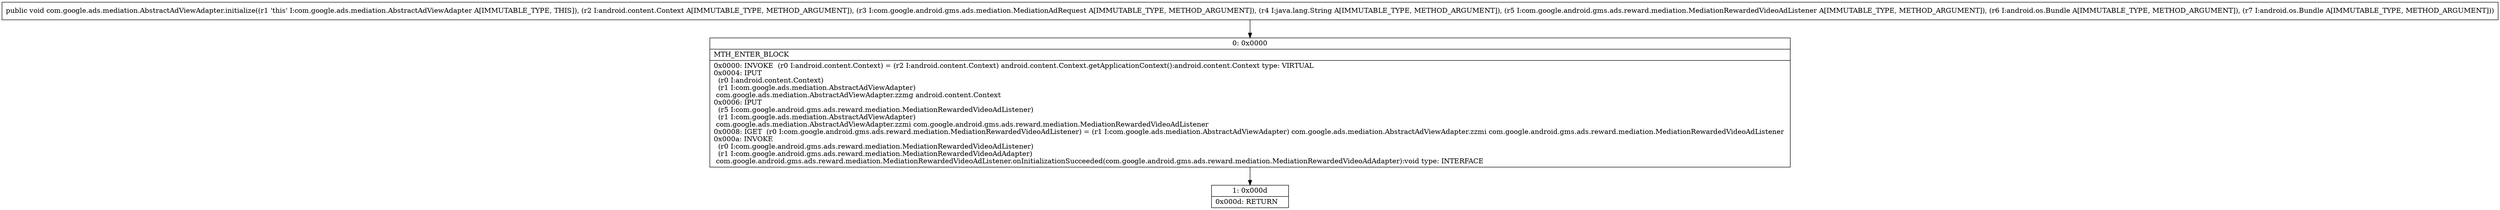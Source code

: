 digraph "CFG forcom.google.ads.mediation.AbstractAdViewAdapter.initialize(Landroid\/content\/Context;Lcom\/google\/android\/gms\/ads\/mediation\/MediationAdRequest;Ljava\/lang\/String;Lcom\/google\/android\/gms\/ads\/reward\/mediation\/MediationRewardedVideoAdListener;Landroid\/os\/Bundle;Landroid\/os\/Bundle;)V" {
Node_0 [shape=record,label="{0\:\ 0x0000|MTH_ENTER_BLOCK\l|0x0000: INVOKE  (r0 I:android.content.Context) = (r2 I:android.content.Context) android.content.Context.getApplicationContext():android.content.Context type: VIRTUAL \l0x0004: IPUT  \l  (r0 I:android.content.Context)\l  (r1 I:com.google.ads.mediation.AbstractAdViewAdapter)\l com.google.ads.mediation.AbstractAdViewAdapter.zzmg android.content.Context \l0x0006: IPUT  \l  (r5 I:com.google.android.gms.ads.reward.mediation.MediationRewardedVideoAdListener)\l  (r1 I:com.google.ads.mediation.AbstractAdViewAdapter)\l com.google.ads.mediation.AbstractAdViewAdapter.zzmi com.google.android.gms.ads.reward.mediation.MediationRewardedVideoAdListener \l0x0008: IGET  (r0 I:com.google.android.gms.ads.reward.mediation.MediationRewardedVideoAdListener) = (r1 I:com.google.ads.mediation.AbstractAdViewAdapter) com.google.ads.mediation.AbstractAdViewAdapter.zzmi com.google.android.gms.ads.reward.mediation.MediationRewardedVideoAdListener \l0x000a: INVOKE  \l  (r0 I:com.google.android.gms.ads.reward.mediation.MediationRewardedVideoAdListener)\l  (r1 I:com.google.android.gms.ads.reward.mediation.MediationRewardedVideoAdAdapter)\l com.google.android.gms.ads.reward.mediation.MediationRewardedVideoAdListener.onInitializationSucceeded(com.google.android.gms.ads.reward.mediation.MediationRewardedVideoAdAdapter):void type: INTERFACE \l}"];
Node_1 [shape=record,label="{1\:\ 0x000d|0x000d: RETURN   \l}"];
MethodNode[shape=record,label="{public void com.google.ads.mediation.AbstractAdViewAdapter.initialize((r1 'this' I:com.google.ads.mediation.AbstractAdViewAdapter A[IMMUTABLE_TYPE, THIS]), (r2 I:android.content.Context A[IMMUTABLE_TYPE, METHOD_ARGUMENT]), (r3 I:com.google.android.gms.ads.mediation.MediationAdRequest A[IMMUTABLE_TYPE, METHOD_ARGUMENT]), (r4 I:java.lang.String A[IMMUTABLE_TYPE, METHOD_ARGUMENT]), (r5 I:com.google.android.gms.ads.reward.mediation.MediationRewardedVideoAdListener A[IMMUTABLE_TYPE, METHOD_ARGUMENT]), (r6 I:android.os.Bundle A[IMMUTABLE_TYPE, METHOD_ARGUMENT]), (r7 I:android.os.Bundle A[IMMUTABLE_TYPE, METHOD_ARGUMENT])) }"];
MethodNode -> Node_0;
Node_0 -> Node_1;
}


